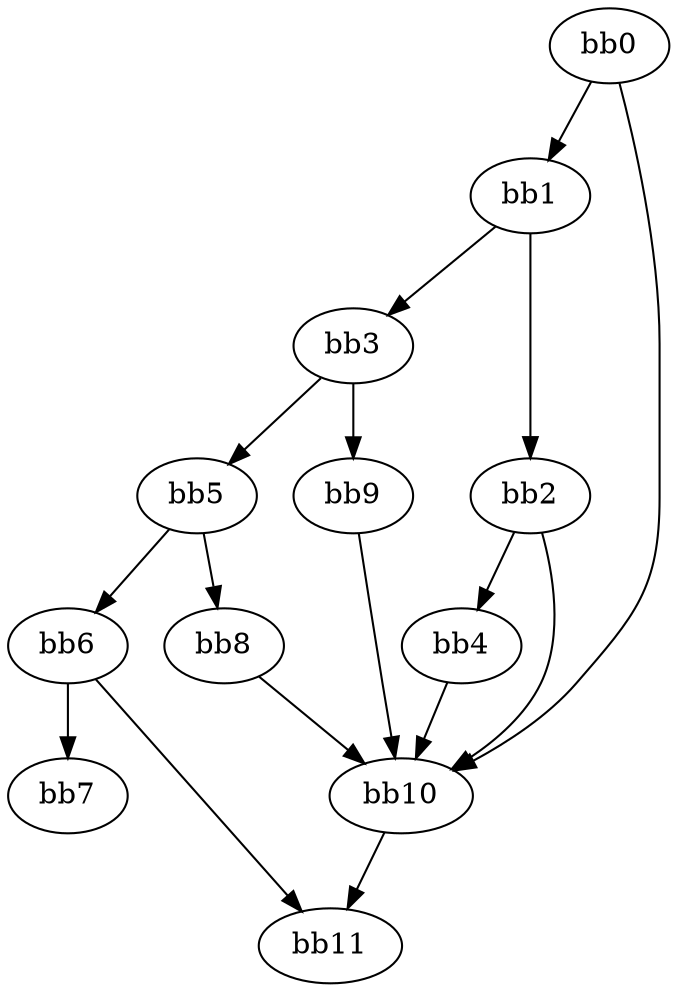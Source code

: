 digraph {
    0 [ label = "bb0\l" ]
    1 [ label = "bb1\l" ]
    2 [ label = "bb2\l" ]
    3 [ label = "bb3\l" ]
    4 [ label = "bb4\l" ]
    5 [ label = "bb5\l" ]
    6 [ label = "bb6\l" ]
    7 [ label = "bb7\l" ]
    8 [ label = "bb8\l" ]
    9 [ label = "bb9\l" ]
    10 [ label = "bb10\l" ]
    11 [ label = "bb11\l" ]
    0 -> 1 [ ]
    0 -> 10 [ ]
    1 -> 2 [ ]
    1 -> 3 [ ]
    2 -> 4 [ ]
    2 -> 10 [ ]
    3 -> 5 [ ]
    3 -> 9 [ ]
    4 -> 10 [ ]
    5 -> 6 [ ]
    5 -> 8 [ ]
    6 -> 7 [ ]
    6 -> 11 [ ]
    8 -> 10 [ ]
    9 -> 10 [ ]
    10 -> 11 [ ]
}

